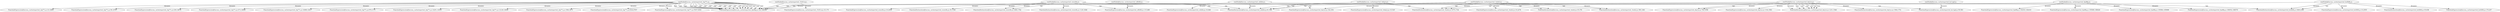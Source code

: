 digraph lacunaCG {
 "rootNode@lacuna_cache/exported_cehldw.js:," -> "FunctionExpression@lacuna_cache/exported_cehldw.js:10,646" [label="dynamic" ];
 "rootNode@lacuna_cache/exported_cehldw.js:," -> "FunctionDeclaration@lacuna_cache/exported_cehldw.js:61,544" [label="dynamic" ];
 "rootNode@lacuna_cache/exported_cehldw.js:," -> "FunctionDeclaration@lacuna_cache/exported_bu0b9h.js:1849,2340" [label="tajs" ];
 "rootNode@lacuna_cache/exported_4obq1y.js:," -> "FunctionExpression@lacuna_cache/exported_4obq1y.js:10,525" [label="dynamic" ];
 "rootNode@lacuna_cache/exported_4obq1y.js:," -> "FunctionDeclaration@lacuna_cache/exported_3ozle2.js:1475,1744" [label="tajs" ];
 "rootNode@lacuna_cache/exported_4obq1y.js:," -> "FunctionDeclaration@lacuna_cache/exported_cehldw.js:61,544" [label="tajs" ];
 "rootNode@lacuna_cache/exported_2ig77c.js:," -> "FunctionExpression@lacuna_cache/exported_2ig77c.js:10,14991" [label="dynamic" ];
 "rootNode@lacuna_cache/exported_2ig77c.js:," -> "FunctionExpression@lacuna_cache/exported_2ig77c.js:59,14767" [label="dynamic" ];
 "rootNode@lacuna_cache/exported_2ig77c.js:," -> "FunctionExpression@lacuna_cache/exported_2ig77c.js:439,14678" [label="dynamic" ];
 "rootNode@lacuna_cache/exported_2ig77c.js:," -> "FunctionExpression@lacuna_cache/exported_2ig77c.js:473,14656" [label="dynamic" ];
 "rootNode@lacuna_cache/exported_2ig77c.js:," -> "FunctionExpression@lacuna_cache/exported_2ig77c.js:14089,14417" [label="dynamic" ];
 "rootNode@lacuna_cache/exported_2ig77c.js:," -> "FunctionExpression@lacuna_cache/exported_2ig77c.js:979,1175" [label="dynamic" ];
 "rootNode@lacuna_cache/exported_2ig77c.js:," -> "FunctionExpression@lacuna_cache/exported_2ig77c.js:14251,14355" [label="dynamic" ];
 "rootNode@lacuna_cache/exported_2ig77c.js:," -> "FunctionExpression@lacuna_cache/exported_2ig77c.js:12120,14044" [label="dynamic" ];
 "rootNode@lacuna_cache/exported_2ig77c.js:," -> "FunctionExpression@lacuna_cache/exported_2ig77c.js:1594,1873" [label="dynamic" ];
 "rootNode@lacuna_cache/exported_2ig77c.js:," -> "FunctionExpression@lacuna_cache/exported_2ig77c.js:8344,9767" [label="dynamic" ];
 "rootNode@lacuna_cache/exported_2ig77c.js:," -> "FunctionExpression@lacuna_cache/exported_2ig77c.js:5547,6393" [label="dynamic" ];
 "rootNode@lacuna_cache/exported_2ig77c.js:," -> "FunctionExpression@lacuna_cache/exported_0ja88p.js:162,186590" [label="tajs" ];
 "rootNode@lacuna_cache/exported_2ig77c.js:," -> "FunctionExpression@lacuna_cache/exported_0ja88p.js:162,186590" [label="tajs" ];
 "rootNode@lacuna_cache/exported_2ig77c.js:," -> "FunctionExpression@lacuna_cache/exported_0ja88p.js:162,186590" [label="tajs" ];
 "rootNode@lacuna_cache/exported_2ig77c.js:," -> "FunctionExpression@lacuna_cache/exported_0ja88p.js:162,186590" [label="tajs" ];
 "rootNode@lacuna_cache/exported_2ig77c.js:," -> "FunctionExpression@lacuna_cache/exported_0ja88p.js:162,186590" [label="tajs" ];
 "rootNode@lacuna_cache/exported_2ig77c.js:," -> "FunctionExpression@lacuna_cache/exported_0ja88p.js:162,186590" [label="tajs" ];
 "rootNode@lacuna_cache/exported_2ig77c.js:," -> "FunctionExpression@lacuna_cache/exported_0ja88p.js:162,186590" [label="tajs" ];
 "rootNode@lacuna_cache/exported_2ig77c.js:," -> "FunctionExpression@lacuna_cache/exported_0ja88p.js:162,186590" [label="tajs" ];
 "rootNode@lacuna_cache/exported_2ig77c.js:," -> "FunctionExpression@lacuna_cache/exported_0ja88p.js:162,186590" [label="tajs" ];
 "rootNode@lacuna_cache/exported_2ig77c.js:," -> "FunctionExpression@lacuna_cache/exported_0ja88p.js:162,186590" [label="tajs" ];
 "rootNode@lacuna_cache/exported_2ig77c.js:," -> "FunctionExpression@lacuna_cache/exported_0ja88p.js:162,186590" [label="tajs" ];
 "rootNode@lacuna_cache/exported_2ig77c.js:," -> "FunctionExpression@lacuna_cache/exported_0ja88p.js:162,186590" [label="tajs" ];
 "rootNode@lacuna_cache/exported_2ig77c.js:," -> "FunctionExpression@lacuna_cache/exported_0ja88p.js:162,186590" [label="tajs" ];
 "rootNode@lacuna_cache/exported_2ig77c.js:," -> "FunctionExpression@lacuna_cache/exported_0ja88p.js:162,186590" [label="tajs" ];
 "rootNode@lacuna_cache/exported_2ig77c.js:," -> "FunctionExpression@lacuna_cache/exported_0ja88p.js:162,186590" [label="tajs" ];
 "rootNode@lacuna_cache/exported_2ig77c.js:," -> "FunctionExpression@lacuna_cache/exported_0ja88p.js:162,186590" [label="tajs" ];
 "rootNode@lacuna_cache/exported_2ig77c.js:," -> "FunctionExpression@lacuna_cache/exported_0ja88p.js:162,186590" [label="tajs" ];
 "rootNode@lacuna_cache/exported_2ig77c.js:," -> "FunctionExpression@lacuna_cache/exported_0ja88p.js:162,186590" [label="tajs" ];
 "rootNode@lacuna_cache/exported_2ig77c.js:," -> "FunctionExpression@lacuna_cache/exported_0ja88p.js:162,186590" [label="tajs" ];
 "rootNode@lacuna_cache/exported_2ig77c.js:," -> "FunctionExpression@lacuna_cache/exported_0ja88p.js:162,186590" [label="tajs" ];
 "rootNode@lacuna_cache/exported_3ozle2.js:," -> "FunctionExpression@lacuna_cache/exported_3ozle2.js:10,2276" [label="dynamic" ];
 "rootNode@lacuna_cache/exported_3ozle2.js:," -> "FunctionDeclaration@lacuna_cache/exported_3ozle2.js:1475,1744" [label="dynamic" ];
 "rootNode@lacuna_cache/exported_3ozle2.js:," -> "FunctionDeclaration@lacuna_cache/exported_3ozle2.js:35,376" [label="dynamic" ];
 "rootNode@lacuna_cache/exported_3ozle2.js:," -> "FunctionDeclaration@lacuna_cache/exported_3ozle2.js:390,1461" [label="dynamic" ];
 "rootNode@lacuna_cache/exported_3ozle2.js:," -> "FunctionExpression@lacuna_cache/exported_0ja88p.js:162,186590" [label="tajs" ];
 "rootNode@lacuna_cache/exported_3ozle2.js:," -> "FunctionDeclaration@lacuna_cache/exported_3ozle2.js:35,376" [label="tajs" ];
 "rootNode@lacuna_cache/exported_3ozle2.js:," -> "FunctionDeclaration@lacuna_cache/exported_3ozle2.js:390,1461" [label="tajs" ];
 "rootNode@lacuna_cache/exported_3ozle2.js:," -> "FunctionDeclaration@lacuna_cache/exported_3ozle2.js:1475,1744" [label="tajs" ];
 "rootNode@lacuna_cache/exported_3ozle2.js:," -> "FunctionDeclaration@lacuna_cache/exported_cehldw.js:61,544" [label="tajs" ];
 "rootNode@lacuna_cache/exported_3ozle2.js:," -> "FunctionDeclaration@lacuna_cache/exported_cehldw.js:61,544" [label="tajs" ];
 "rootNode@lacuna_cache/exported_o8h0bl.js:," -> "FunctionExpression@lacuna_cache/exported_o8h0bl.js:115,489" [label="dynamic" ];
 "rootNode@lacuna_cache/exported_dnj1yz.js:," -> "FunctionExpression@lacuna_cache/exported_dnj1yz.js:342,454" [label="dynamic" ];
 "rootNode@lacuna_cache/exported_dnj1yz.js:," -> "FunctionExpression@lacuna_cache/exported_dnj1yz.js:1102,3561" [label="dynamic" ];
 "rootNode@lacuna_cache/exported_dnj1yz.js:," -> "FunctionDeclaration@lacuna_cache/exported_dnj1yz.js:1231,1546" [label="dynamic" ];
 "rootNode@lacuna_cache/exported_dnj1yz.js:," -> "FunctionDeclaration@lacuna_cache/exported_dnj1yz.js:1564,1751" [label="dynamic" ];
 "rootNode@lacuna_cache/exported_dnj1yz.js:," -> "FunctionExpression@lacuna_cache/exported_dnj1yz.js:792,1056" [label="dynamic" ];
 "rootNode@lacuna_cache/exported_dnj1yz.js:," -> "FunctionExpression@lacuna_cache/exported_0ja88p.js:162,186590" [label="tajs" ];
 "rootNode@lacuna_cache/exported_dnj1yz.js:," -> "FunctionExpression@lacuna_cache/exported_dnj1yz.js:792,1056" [label="tajs" ];
 "rootNode@lacuna_cache/exported_dnj1yz.js:," -> "FunctionDeclaration@lacuna_cache/exported_dnj1yz.js:1231,1546" [label="tajs" ];
 "rootNode@lacuna_cache/exported_dnj1yz.js:," -> "FunctionDeclaration@lacuna_cache/exported_dnj1yz.js:1231,1546" [label="tajs" ];
 "rootNode@lacuna_cache/exported_dnj1yz.js:," -> "FunctionDeclaration@lacuna_cache/exported_dnj1yz.js:1231,1546" [label="tajs" ];
 "rootNode@lacuna_cache/exported_dnj1yz.js:," -> "FunctionDeclaration@lacuna_cache/exported_dnj1yz.js:1231,1546" [label="tajs" ];
 "rootNode@lacuna_cache/exported_dnj1yz.js:," -> "FunctionDeclaration@lacuna_cache/exported_dnj1yz.js:1231,1546" [label="tajs" ];
 "rootNode@lacuna_cache/exported_dnj1yz.js:," -> "FunctionDeclaration@lacuna_cache/exported_dnj1yz.js:1231,1546" [label="tajs" ];
 "rootNode@lacuna_cache/exported_dnj1yz.js:," -> "FunctionExpression@lacuna_cache/exported_ku1ogd.js:59,583" [label="tajs" ];
 "rootNode@lacuna_cache/exported_0ja88p.js:," -> "FunctionExpression@lacuna_cache/exported_0ja88p.js:162,186590" [label="dynamic" ];
 "rootNode@lacuna_cache/exported_0ja88p.js:," -> "FunctionExpression@lacuna_cache/exported_0ja88p.js:182043,182410" [label="dynamic" ];
 "rootNode@lacuna_cache/exported_0ja88p.js:," -> "FunctionExpression@lacuna_cache/exported_0ja88p.js:185686,186020" [label="dynamic" ];
 "rootNode@lacuna_cache/exported_0ja88p.js:," -> "FunctionExpression@lacuna_cache/exported_0ja88p.js:185882,185999" [label="dynamic" ];
 "rootNode@lacuna_cache/exported_0ja88p.js:," -> "FunctionExpression@lacuna_cache/exported_0ja88p.js:186052,186570" [label="dynamic" ];
 "rootNode@lacuna_cache/exported_ku1ogd.js:," -> "FunctionExpression@lacuna_cache/exported_ku1ogd.js:59,583" [label="dynamic" ];
 "rootNode@lacuna_cache/exported_bu0b9h.js:," -> "FunctionExpression@lacuna_cache/exported_bu0b9h.js:10,2555" [label="dynamic" ];
 "rootNode@lacuna_cache/exported_bu0b9h.js:," -> "FunctionDeclaration@lacuna_cache/exported_bu0b9h.js:35,638" [label="dynamic" ];
 "rootNode@lacuna_cache/exported_bu0b9h.js:," -> "FunctionExpression@lacuna_cache/exported_bu0b9h.js:170,257" [label="dynamic" ];
 "rootNode@lacuna_cache/exported_bu0b9h.js:," -> "FunctionDeclaration@lacuna_cache/exported_bu0b9h.js:1849,2340" [label="dynamic" ];
 "rootNode@lacuna_cache/exported_bu0b9h.js:," -> "FunctionDeclaration@lacuna_cache/exported_3ozle2.js:1475,1744" [label="tajs" ];
 "rootNode@lacuna_cache/exported_bu0b9h.js:," -> "FunctionDeclaration@lacuna_cache/exported_bu0b9h.js:1849,2340" [label="tajs" ];
 "rootNode@lacuna_cache/exported_woxw8n.js:," -> "FunctionExpression@lacuna_cache/exported_woxw8n.js:10,2059" [label="dynamic" ];
 "rootNode@lacuna_cache/exported_woxw8n.js:," -> "FunctionDeclaration@lacuna_cache/exported_woxw8n.js:1660,1782" [label="dynamic" ];
 "rootNode@lacuna_cache/exported_woxw8n.js:," -> "FunctionDeclaration@lacuna_cache/exported_woxw8n.js:35,1106" [label="dynamic" ];
 "rootNode@lacuna_cache/exported_woxw8n.js:," -> "FunctionDeclaration@lacuna_cache/exported_woxw8n.js:1120,1646" [label="dynamic" ];
 "rootNode@lacuna_cache/exported_woxw8n.js:," -> "FunctionDeclaration@lacuna_cache/exported_cehldw.js:61,544" [label="tajs" ];
 "rootNode@lacuna_cache/exported_woxw8n.js:," -> "FunctionDeclaration@lacuna_cache/exported_cehldw.js:61,544" [label="tajs" ];
 "rootNode@lacuna_cache/exported_woxw8n.js:," -> "FunctionExpression@lacuna_cache/exported_dnj1yz.js:342,454" [label="tajs" ];
 "rootNode@lacuna_cache/exported_woxw8n.js:," -> "FunctionExpression@lacuna_cache/exported_o8h0bl.js:115,489" [label="tajs" ];
 "rootNode@lacuna_cache/exported_woxw8n.js:," -> "FunctionDeclaration@lacuna_cache/exported_woxw8n.js:1660,1782" [label="tajs" ];
 "rootNode@lacuna_cache/exported_15r61w.js:," -> "FunctionExpression@lacuna_cache/exported_15r61w.js:10,175" [label="dynamic" ];
 "rootNode@lacuna_cache/exported_15r61w.js:," -> "FunctionExpression@lacuna_cache/exported_0ja88p.js:162,186590" [label="tajs" ];
 }